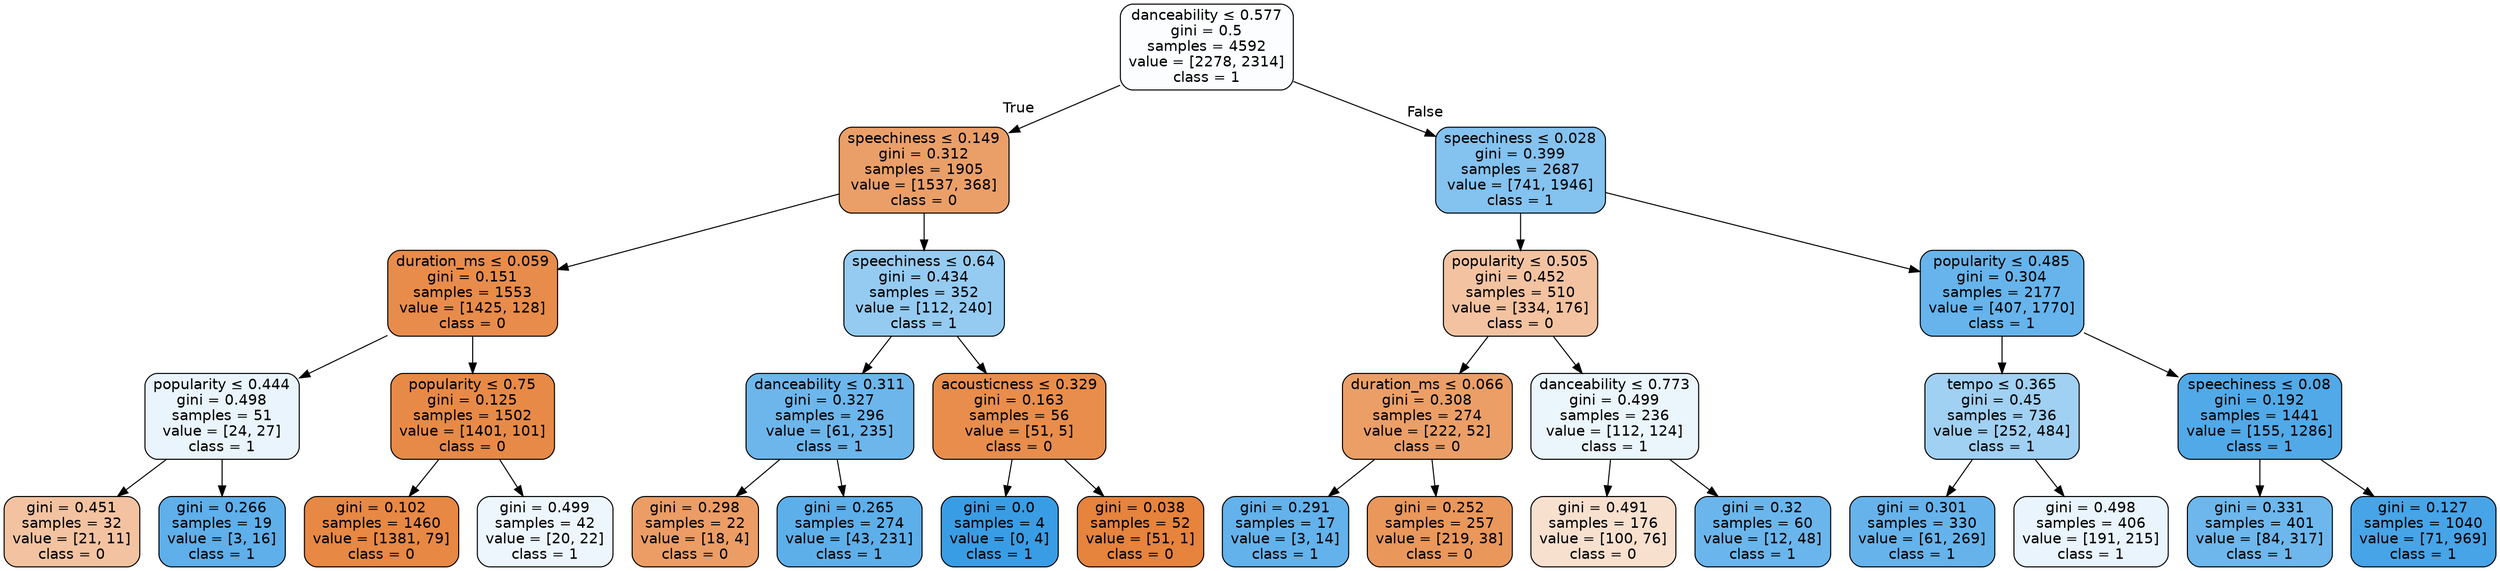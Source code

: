 digraph Tree {
node [shape=box, style="filled, rounded", color="black", fontname=helvetica] ;
edge [fontname=helvetica] ;
0 [label=<danceability &le; 0.577<br/>gini = 0.5<br/>samples = 4592<br/>value = [2278, 2314]<br/>class = 1>, fillcolor="#399de504"] ;
1 [label=<speechiness &le; 0.149<br/>gini = 0.312<br/>samples = 1905<br/>value = [1537, 368]<br/>class = 0>, fillcolor="#e58139c2"] ;
0 -> 1 [labeldistance=2.5, labelangle=45, headlabel="True"] ;
2 [label=<duration_ms &le; 0.059<br/>gini = 0.151<br/>samples = 1553<br/>value = [1425, 128]<br/>class = 0>, fillcolor="#e58139e8"] ;
1 -> 2 ;
3 [label=<popularity &le; 0.444<br/>gini = 0.498<br/>samples = 51<br/>value = [24, 27]<br/>class = 1>, fillcolor="#399de51c"] ;
2 -> 3 ;
4 [label=<gini = 0.451<br/>samples = 32<br/>value = [21, 11]<br/>class = 0>, fillcolor="#e5813979"] ;
3 -> 4 ;
5 [label=<gini = 0.266<br/>samples = 19<br/>value = [3, 16]<br/>class = 1>, fillcolor="#399de5cf"] ;
3 -> 5 ;
6 [label=<popularity &le; 0.75<br/>gini = 0.125<br/>samples = 1502<br/>value = [1401, 101]<br/>class = 0>, fillcolor="#e58139ed"] ;
2 -> 6 ;
7 [label=<gini = 0.102<br/>samples = 1460<br/>value = [1381, 79]<br/>class = 0>, fillcolor="#e58139f0"] ;
6 -> 7 ;
8 [label=<gini = 0.499<br/>samples = 42<br/>value = [20, 22]<br/>class = 1>, fillcolor="#399de517"] ;
6 -> 8 ;
9 [label=<speechiness &le; 0.64<br/>gini = 0.434<br/>samples = 352<br/>value = [112, 240]<br/>class = 1>, fillcolor="#399de588"] ;
1 -> 9 ;
10 [label=<danceability &le; 0.311<br/>gini = 0.327<br/>samples = 296<br/>value = [61, 235]<br/>class = 1>, fillcolor="#399de5bd"] ;
9 -> 10 ;
11 [label=<gini = 0.298<br/>samples = 22<br/>value = [18, 4]<br/>class = 0>, fillcolor="#e58139c6"] ;
10 -> 11 ;
12 [label=<gini = 0.265<br/>samples = 274<br/>value = [43, 231]<br/>class = 1>, fillcolor="#399de5d0"] ;
10 -> 12 ;
13 [label=<acousticness &le; 0.329<br/>gini = 0.163<br/>samples = 56<br/>value = [51, 5]<br/>class = 0>, fillcolor="#e58139e6"] ;
9 -> 13 ;
14 [label=<gini = 0.0<br/>samples = 4<br/>value = [0, 4]<br/>class = 1>, fillcolor="#399de5ff"] ;
13 -> 14 ;
15 [label=<gini = 0.038<br/>samples = 52<br/>value = [51, 1]<br/>class = 0>, fillcolor="#e58139fa"] ;
13 -> 15 ;
16 [label=<speechiness &le; 0.028<br/>gini = 0.399<br/>samples = 2687<br/>value = [741, 1946]<br/>class = 1>, fillcolor="#399de59e"] ;
0 -> 16 [labeldistance=2.5, labelangle=-45, headlabel="False"] ;
17 [label=<popularity &le; 0.505<br/>gini = 0.452<br/>samples = 510<br/>value = [334, 176]<br/>class = 0>, fillcolor="#e5813979"] ;
16 -> 17 ;
18 [label=<duration_ms &le; 0.066<br/>gini = 0.308<br/>samples = 274<br/>value = [222, 52]<br/>class = 0>, fillcolor="#e58139c3"] ;
17 -> 18 ;
19 [label=<gini = 0.291<br/>samples = 17<br/>value = [3, 14]<br/>class = 1>, fillcolor="#399de5c8"] ;
18 -> 19 ;
20 [label=<gini = 0.252<br/>samples = 257<br/>value = [219, 38]<br/>class = 0>, fillcolor="#e58139d3"] ;
18 -> 20 ;
21 [label=<danceability &le; 0.773<br/>gini = 0.499<br/>samples = 236<br/>value = [112, 124]<br/>class = 1>, fillcolor="#399de519"] ;
17 -> 21 ;
22 [label=<gini = 0.491<br/>samples = 176<br/>value = [100, 76]<br/>class = 0>, fillcolor="#e581393d"] ;
21 -> 22 ;
23 [label=<gini = 0.32<br/>samples = 60<br/>value = [12, 48]<br/>class = 1>, fillcolor="#399de5bf"] ;
21 -> 23 ;
24 [label=<popularity &le; 0.485<br/>gini = 0.304<br/>samples = 2177<br/>value = [407, 1770]<br/>class = 1>, fillcolor="#399de5c4"] ;
16 -> 24 ;
25 [label=<tempo &le; 0.365<br/>gini = 0.45<br/>samples = 736<br/>value = [252, 484]<br/>class = 1>, fillcolor="#399de57a"] ;
24 -> 25 ;
26 [label=<gini = 0.301<br/>samples = 330<br/>value = [61, 269]<br/>class = 1>, fillcolor="#399de5c5"] ;
25 -> 26 ;
27 [label=<gini = 0.498<br/>samples = 406<br/>value = [191, 215]<br/>class = 1>, fillcolor="#399de51c"] ;
25 -> 27 ;
28 [label=<speechiness &le; 0.08<br/>gini = 0.192<br/>samples = 1441<br/>value = [155, 1286]<br/>class = 1>, fillcolor="#399de5e0"] ;
24 -> 28 ;
29 [label=<gini = 0.331<br/>samples = 401<br/>value = [84, 317]<br/>class = 1>, fillcolor="#399de5bb"] ;
28 -> 29 ;
30 [label=<gini = 0.127<br/>samples = 1040<br/>value = [71, 969]<br/>class = 1>, fillcolor="#399de5ec"] ;
28 -> 30 ;
}